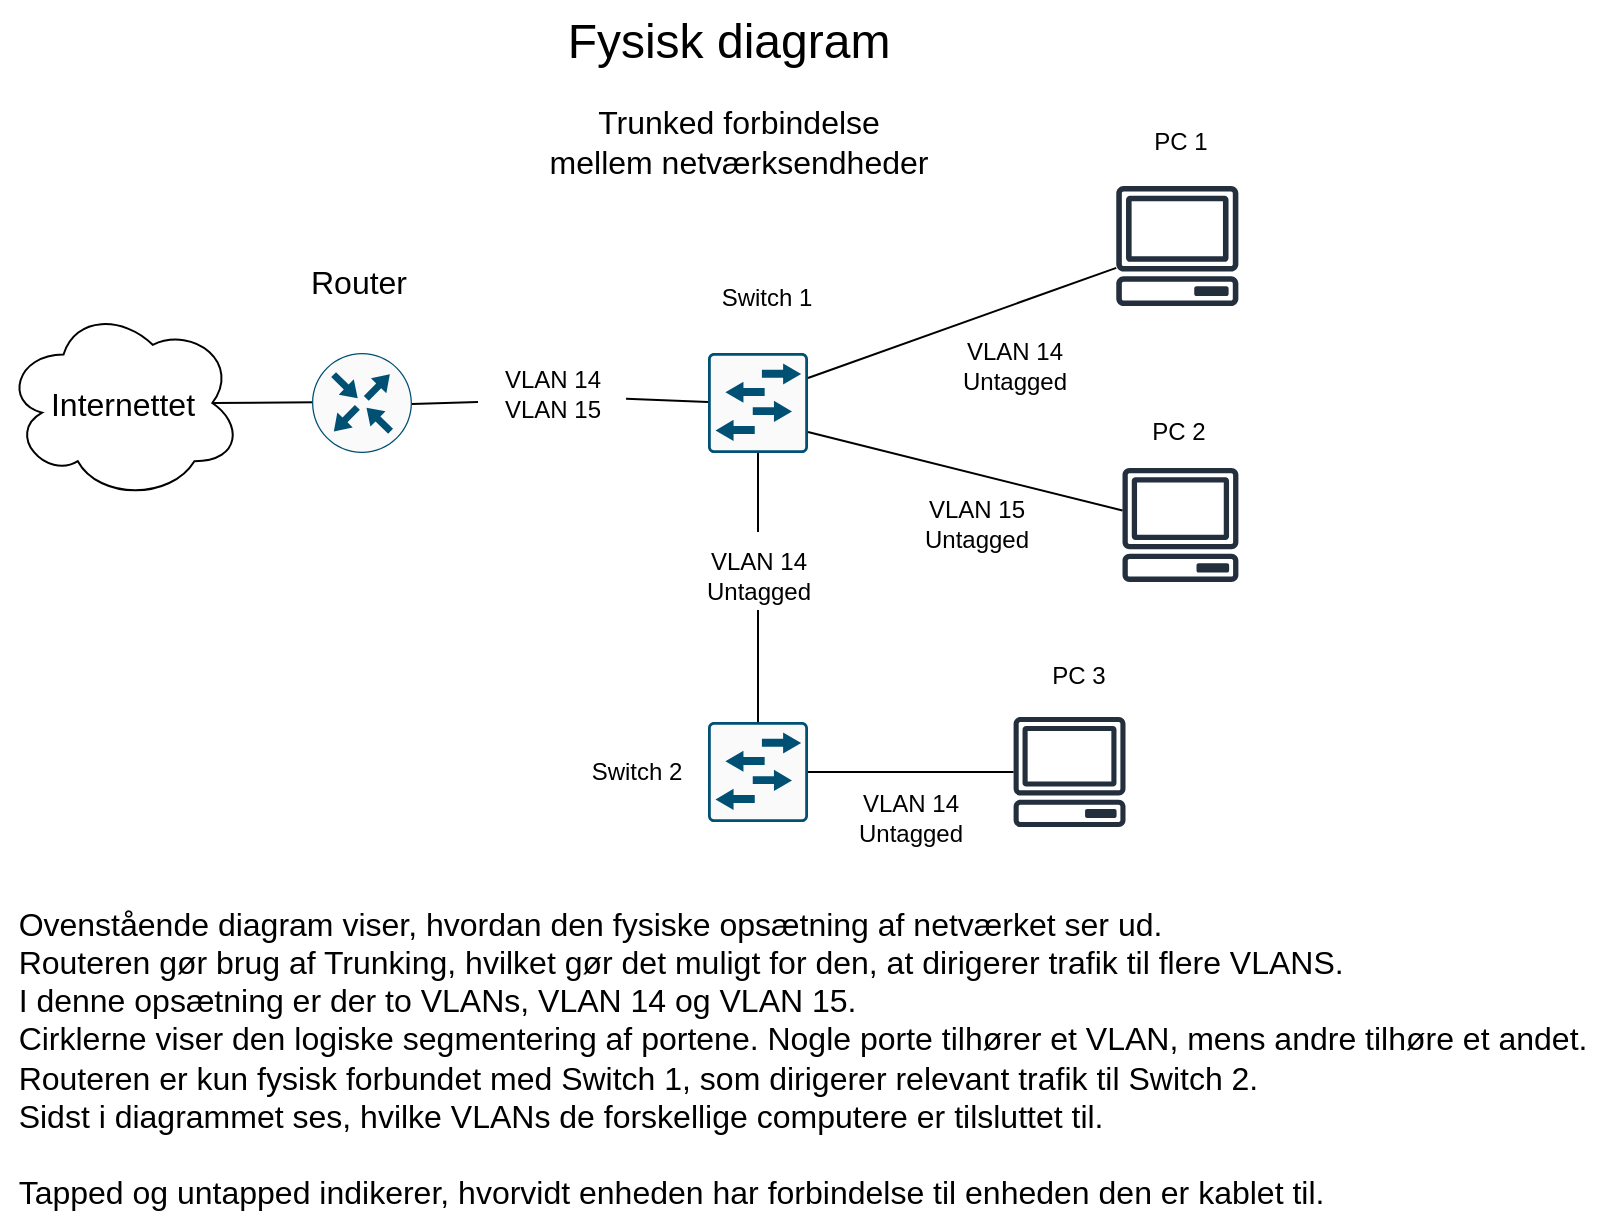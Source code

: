 <mxfile>
    <diagram id="XilzRGwCsjXNwldnrVWf" name="Fysisk diagram">
        <mxGraphModel dx="752" dy="659" grid="0" gridSize="10" guides="1" tooltips="1" connect="1" arrows="1" fold="1" page="1" pageScale="1" pageWidth="850" pageHeight="1100" math="0" shadow="0">
            <root>
                <mxCell id="0"/>
                <mxCell id="1" parent="0"/>
                <mxCell id="2" value="&lt;font style=&quot;font-size: 16px;&quot;&gt;Internettet&lt;/font&gt;" style="ellipse;shape=cloud;whiteSpace=wrap;html=1;" parent="1" vertex="1">
                    <mxGeometry x="26" y="176" width="119" height="97" as="geometry"/>
                </mxCell>
                <mxCell id="3" value="" style="endArrow=none;html=1;exitX=0.875;exitY=0.5;exitDx=0;exitDy=0;exitPerimeter=0;" parent="1" source="2" edge="1">
                    <mxGeometry width="50" height="50" relative="1" as="geometry">
                        <mxPoint x="142" y="223.91" as="sourcePoint"/>
                        <mxPoint x="213" y="223.91" as="targetPoint"/>
                    </mxGeometry>
                </mxCell>
                <mxCell id="5" value="&lt;font style=&quot;font-size: 24px;&quot;&gt;Fysisk diagram&lt;/font&gt;" style="text;html=1;align=center;verticalAlign=middle;resizable=0;points=[];autosize=1;strokeColor=none;fillColor=none;" parent="1" vertex="1">
                    <mxGeometry x="298" y="23" width="179" height="41" as="geometry"/>
                </mxCell>
                <mxCell id="6" value="" style="sketch=0;points=[[0.015,0.015,0],[0.985,0.015,0],[0.985,0.985,0],[0.015,0.985,0],[0.25,0,0],[0.5,0,0],[0.75,0,0],[1,0.25,0],[1,0.5,0],[1,0.75,0],[0.75,1,0],[0.5,1,0],[0.25,1,0],[0,0.75,0],[0,0.5,0],[0,0.25,0]];verticalLabelPosition=bottom;html=1;verticalAlign=top;aspect=fixed;align=center;pointerEvents=1;shape=mxgraph.cisco19.rect;prIcon=l2_switch;fillColor=#FAFAFA;strokeColor=#005073;" parent="1" vertex="1">
                    <mxGeometry x="378" y="384" width="50" height="50" as="geometry"/>
                </mxCell>
                <mxCell id="7" value="" style="sketch=0;points=[[0.015,0.015,0],[0.985,0.015,0],[0.985,0.985,0],[0.015,0.985,0],[0.25,0,0],[0.5,0,0],[0.75,0,0],[1,0.25,0],[1,0.5,0],[1,0.75,0],[0.75,1,0],[0.5,1,0],[0.25,1,0],[0,0.75,0],[0,0.5,0],[0,0.25,0]];verticalLabelPosition=bottom;html=1;verticalAlign=top;aspect=fixed;align=center;pointerEvents=1;shape=mxgraph.cisco19.rect;prIcon=l2_switch;fillColor=#FAFAFA;strokeColor=#005073;" parent="1" vertex="1">
                    <mxGeometry x="378" y="199.5" width="50" height="50" as="geometry"/>
                </mxCell>
                <mxCell id="8" value="" style="sketch=0;points=[[0.5,0,0],[1,0.5,0],[0.5,1,0],[0,0.5,0],[0.145,0.145,0],[0.856,0.145,0],[0.855,0.856,0],[0.145,0.855,0]];verticalLabelPosition=bottom;html=1;verticalAlign=top;aspect=fixed;align=center;pointerEvents=1;shape=mxgraph.cisco19.rect;prIcon=router;fillColor=#FAFAFA;strokeColor=#005073;" parent="1" vertex="1">
                    <mxGeometry x="180" y="199.5" width="50" height="50" as="geometry"/>
                </mxCell>
                <mxCell id="9" value="" style="sketch=0;outlineConnect=0;fontColor=#232F3E;gradientColor=none;fillColor=#232F3D;strokeColor=none;dashed=0;verticalLabelPosition=bottom;verticalAlign=top;align=center;html=1;fontSize=12;fontStyle=0;aspect=fixed;pointerEvents=1;shape=mxgraph.aws4.client;" parent="1" vertex="1">
                    <mxGeometry x="581.87" y="116" width="61.58" height="60" as="geometry"/>
                </mxCell>
                <mxCell id="10" value="" style="sketch=0;outlineConnect=0;fontColor=#232F3E;gradientColor=none;fillColor=#232F3D;strokeColor=none;dashed=0;verticalLabelPosition=bottom;verticalAlign=top;align=center;html=1;fontSize=12;fontStyle=0;aspect=fixed;pointerEvents=1;shape=mxgraph.aws4.client;" parent="1" vertex="1">
                    <mxGeometry x="530.55" y="381.5" width="56.45" height="55" as="geometry"/>
                </mxCell>
                <mxCell id="11" value="" style="sketch=0;outlineConnect=0;fontColor=#232F3E;gradientColor=none;fillColor=#232F3D;strokeColor=none;dashed=0;verticalLabelPosition=bottom;verticalAlign=top;align=center;html=1;fontSize=12;fontStyle=0;aspect=fixed;pointerEvents=1;shape=mxgraph.aws4.client;" parent="1" vertex="1">
                    <mxGeometry x="585" y="257" width="58.45" height="56.95" as="geometry"/>
                </mxCell>
                <mxCell id="12" value="&lt;font style=&quot;font-size: 16px;&quot;&gt;Router&lt;/font&gt;" style="text;html=1;align=center;verticalAlign=middle;resizable=0;points=[];autosize=1;strokeColor=none;fillColor=none;" parent="1" vertex="1">
                    <mxGeometry x="170" y="148" width="66" height="31" as="geometry"/>
                </mxCell>
                <mxCell id="18" value="Switch 1" style="text;html=1;align=center;verticalAlign=middle;resizable=0;points=[];autosize=1;strokeColor=none;fillColor=none;" parent="1" vertex="1">
                    <mxGeometry x="375" y="159" width="63" height="26" as="geometry"/>
                </mxCell>
                <mxCell id="20" value="" style="endArrow=none;html=1;entryX=0.5;entryY=1;entryDx=0;entryDy=0;entryPerimeter=0;exitX=0.5;exitY=0;exitDx=0;exitDy=0;" parent="1" target="7" edge="1">
                    <mxGeometry width="50" height="50" relative="1" as="geometry">
                        <mxPoint x="403" y="289" as="sourcePoint"/>
                        <mxPoint x="401" y="249" as="targetPoint"/>
                    </mxGeometry>
                </mxCell>
                <mxCell id="21" value="" style="endArrow=none;html=1;entryX=0.5;entryY=1;entryDx=0;entryDy=0;exitX=0.5;exitY=0;exitDx=0;exitDy=0;exitPerimeter=0;" parent="1" source="6" edge="1">
                    <mxGeometry width="50" height="50" relative="1" as="geometry">
                        <mxPoint x="322" y="401" as="sourcePoint"/>
                        <mxPoint x="403" y="328" as="targetPoint"/>
                    </mxGeometry>
                </mxCell>
                <mxCell id="22" value="Switch 2" style="text;html=1;align=center;verticalAlign=middle;resizable=0;points=[];autosize=1;strokeColor=none;fillColor=none;" parent="1" vertex="1">
                    <mxGeometry x="310" y="396" width="63" height="26" as="geometry"/>
                </mxCell>
                <mxCell id="25" value="VLAN 14&lt;div&gt;Untagged&lt;/div&gt;" style="text;html=1;align=center;verticalAlign=middle;resizable=0;points=[];autosize=1;strokeColor=none;fillColor=none;" parent="1" vertex="1">
                    <mxGeometry x="368" y="290" width="70" height="41" as="geometry"/>
                </mxCell>
                <mxCell id="26" value="&lt;font style=&quot;font-size: 16px;&quot;&gt;Trunked forbindelse&lt;/font&gt;&lt;div&gt;&lt;font style=&quot;font-size: 16px;&quot;&gt;mellem netværksendheder&lt;/font&gt;&lt;/div&gt;" style="text;html=1;align=center;verticalAlign=middle;resizable=0;points=[];autosize=1;strokeColor=none;fillColor=none;" parent="1" vertex="1">
                    <mxGeometry x="289" y="69" width="207" height="50" as="geometry"/>
                </mxCell>
                <mxCell id="27" value="" style="endArrow=none;html=1;" parent="1" target="9" edge="1">
                    <mxGeometry width="50" height="50" relative="1" as="geometry">
                        <mxPoint x="428" y="212" as="sourcePoint"/>
                        <mxPoint x="478" y="162" as="targetPoint"/>
                    </mxGeometry>
                </mxCell>
                <mxCell id="28" value="VLAN 14&lt;div&gt;Untagged&lt;/div&gt;" style="text;html=1;align=center;verticalAlign=middle;resizable=0;points=[];autosize=1;strokeColor=none;fillColor=none;" parent="1" vertex="1">
                    <mxGeometry x="496" y="185" width="70" height="41" as="geometry"/>
                </mxCell>
                <mxCell id="29" value="" style="endArrow=none;html=1;" parent="1" target="11" edge="1">
                    <mxGeometry width="50" height="50" relative="1" as="geometry">
                        <mxPoint x="428" y="239" as="sourcePoint"/>
                        <mxPoint x="551" y="193" as="targetPoint"/>
                    </mxGeometry>
                </mxCell>
                <mxCell id="30" value="VLAN 15&lt;div&gt;Untagged&lt;/div&gt;" style="text;html=1;align=center;verticalAlign=middle;resizable=0;points=[];autosize=1;strokeColor=none;fillColor=none;" parent="1" vertex="1">
                    <mxGeometry x="477" y="264.97" width="70" height="41" as="geometry"/>
                </mxCell>
                <mxCell id="31" value="" style="endArrow=none;html=1;" parent="1" target="10" edge="1">
                    <mxGeometry width="50" height="50" relative="1" as="geometry">
                        <mxPoint x="428" y="409" as="sourcePoint"/>
                        <mxPoint x="551" y="363" as="targetPoint"/>
                    </mxGeometry>
                </mxCell>
                <mxCell id="32" value="VLAN 14&lt;div&gt;Untagged&lt;/div&gt;" style="text;html=1;align=center;verticalAlign=middle;resizable=0;points=[];autosize=1;strokeColor=none;fillColor=none;" parent="1" vertex="1">
                    <mxGeometry x="444" y="411" width="70" height="41" as="geometry"/>
                </mxCell>
                <mxCell id="33" value="PC 1" style="text;html=1;align=center;verticalAlign=middle;resizable=0;points=[];autosize=1;strokeColor=none;fillColor=none;" parent="1" vertex="1">
                    <mxGeometry x="591.72" y="81" width="45" height="26" as="geometry"/>
                </mxCell>
                <mxCell id="34" value="PC 2" style="text;html=1;align=center;verticalAlign=middle;resizable=0;points=[];autosize=1;strokeColor=none;fillColor=none;" parent="1" vertex="1">
                    <mxGeometry x="590.16" y="226" width="45" height="26" as="geometry"/>
                </mxCell>
                <mxCell id="35" value="PC 3" style="text;html=1;align=center;verticalAlign=middle;resizable=0;points=[];autosize=1;strokeColor=none;fillColor=none;" parent="1" vertex="1">
                    <mxGeometry x="540" y="348" width="45" height="26" as="geometry"/>
                </mxCell>
                <mxCell id="36" value="&lt;div style=&quot;text-align: left;&quot;&gt;&lt;span style=&quot;font-size: 16px; background-color: transparent;&quot;&gt;Ovenstående diagram viser, hvordan den fysiske opsætning af netværket ser ud.&lt;/span&gt;&lt;/div&gt;&lt;div style=&quot;text-align: left;&quot;&gt;&lt;span style=&quot;font-size: 16px;&quot;&gt;Routeren gør brug af Trunking, hvilket gør det muligt for den, at dirigerer trafik til flere VLANS.&lt;/span&gt;&lt;/div&gt;&lt;div style=&quot;text-align: left;&quot;&gt;&lt;span style=&quot;font-size: 16px;&quot;&gt;I denne opsætning er der to VLANs, VLAN 14 og VLAN 15.&lt;/span&gt;&lt;/div&gt;&lt;div style=&quot;text-align: left;&quot;&gt;&lt;span style=&quot;font-size: 16px;&quot;&gt;Cirklerne viser den logiske segmentering af portene. Nogle porte tilhører et VLAN, mens andre tilhøre et andet.&lt;/span&gt;&lt;/div&gt;&lt;div style=&quot;text-align: left;&quot;&gt;&lt;span style=&quot;font-size: 16px;&quot;&gt;Routeren er kun fysisk forbundet med Switch 1, som dirigerer relevant trafik til Switch 2.&lt;/span&gt;&lt;/div&gt;&lt;div style=&quot;text-align: left;&quot;&gt;&lt;span style=&quot;font-size: 16px; background-color: transparent;&quot;&gt;Sidst i diagrammet ses, hvilke VLANs de forskellige computere er tilsluttet til.&amp;nbsp;&lt;/span&gt;&lt;/div&gt;&lt;div style=&quot;text-align: left;&quot;&gt;&lt;span style=&quot;font-size: 16px; background-color: transparent;&quot;&gt;&lt;br&gt;&lt;/span&gt;&lt;/div&gt;&lt;div style=&quot;text-align: left;&quot;&gt;&lt;span style=&quot;font-size: 16px; background-color: transparent;&quot;&gt;Tapped og untapped indikerer, hvorvidt enheden har forbindelse til enheden den er kablet til.&lt;/span&gt;&lt;/div&gt;" style="text;html=1;align=center;verticalAlign=middle;resizable=0;points=[];autosize=1;strokeColor=none;fillColor=none;" parent="1" vertex="1">
                    <mxGeometry x="24" y="469" width="802" height="166" as="geometry"/>
                </mxCell>
                <mxCell id="37" value="VLAN 14&lt;div&gt;VLAN 15&lt;/div&gt;" style="text;html=1;align=center;verticalAlign=middle;resizable=0;points=[];autosize=1;strokeColor=none;fillColor=none;" vertex="1" parent="1">
                    <mxGeometry x="267" y="199.5" width="66" height="41" as="geometry"/>
                </mxCell>
                <mxCell id="39" value="" style="endArrow=none;html=1;exitX=0.875;exitY=0.5;exitDx=0;exitDy=0;exitPerimeter=0;" edge="1" parent="1">
                    <mxGeometry width="50" height="50" relative="1" as="geometry">
                        <mxPoint x="230" y="225.05" as="sourcePoint"/>
                        <mxPoint x="263" y="224" as="targetPoint"/>
                    </mxGeometry>
                </mxCell>
                <mxCell id="40" value="" style="endArrow=none;html=1;exitX=1.061;exitY=0.559;exitDx=0;exitDy=0;exitPerimeter=0;" edge="1" parent="1" source="37">
                    <mxGeometry width="50" height="50" relative="1" as="geometry">
                        <mxPoint x="295" y="225.05" as="sourcePoint"/>
                        <mxPoint x="378" y="223.96" as="targetPoint"/>
                    </mxGeometry>
                </mxCell>
            </root>
        </mxGraphModel>
    </diagram>
</mxfile>